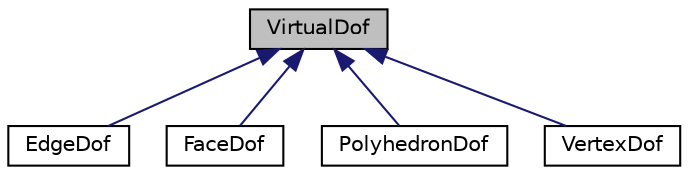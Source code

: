 digraph "VirtualDof"
{
 // LATEX_PDF_SIZE
  edge [fontname="Helvetica",fontsize="10",labelfontname="Helvetica",labelfontsize="10"];
  node [fontname="Helvetica",fontsize="10",shape=record];
  Node1 [label="VirtualDof",height=0.2,width=0.4,color="black", fillcolor="grey75", style="filled", fontcolor="black",tooltip=" "];
  Node1 -> Node2 [dir="back",color="midnightblue",fontsize="10",style="solid",fontname="Helvetica"];
  Node2 [label="EdgeDof",height=0.2,width=0.4,color="black", fillcolor="white", style="filled",URL="$classEdgeDof.html",tooltip=" "];
  Node1 -> Node3 [dir="back",color="midnightblue",fontsize="10",style="solid",fontname="Helvetica"];
  Node3 [label="FaceDof",height=0.2,width=0.4,color="black", fillcolor="white", style="filled",URL="$classFaceDof.html",tooltip=" "];
  Node1 -> Node4 [dir="back",color="midnightblue",fontsize="10",style="solid",fontname="Helvetica"];
  Node4 [label="PolyhedronDof",height=0.2,width=0.4,color="black", fillcolor="white", style="filled",URL="$classPolyhedronDof.html",tooltip=" "];
  Node1 -> Node5 [dir="back",color="midnightblue",fontsize="10",style="solid",fontname="Helvetica"];
  Node5 [label="VertexDof",height=0.2,width=0.4,color="black", fillcolor="white", style="filled",URL="$classVertexDof.html",tooltip=" "];
}
